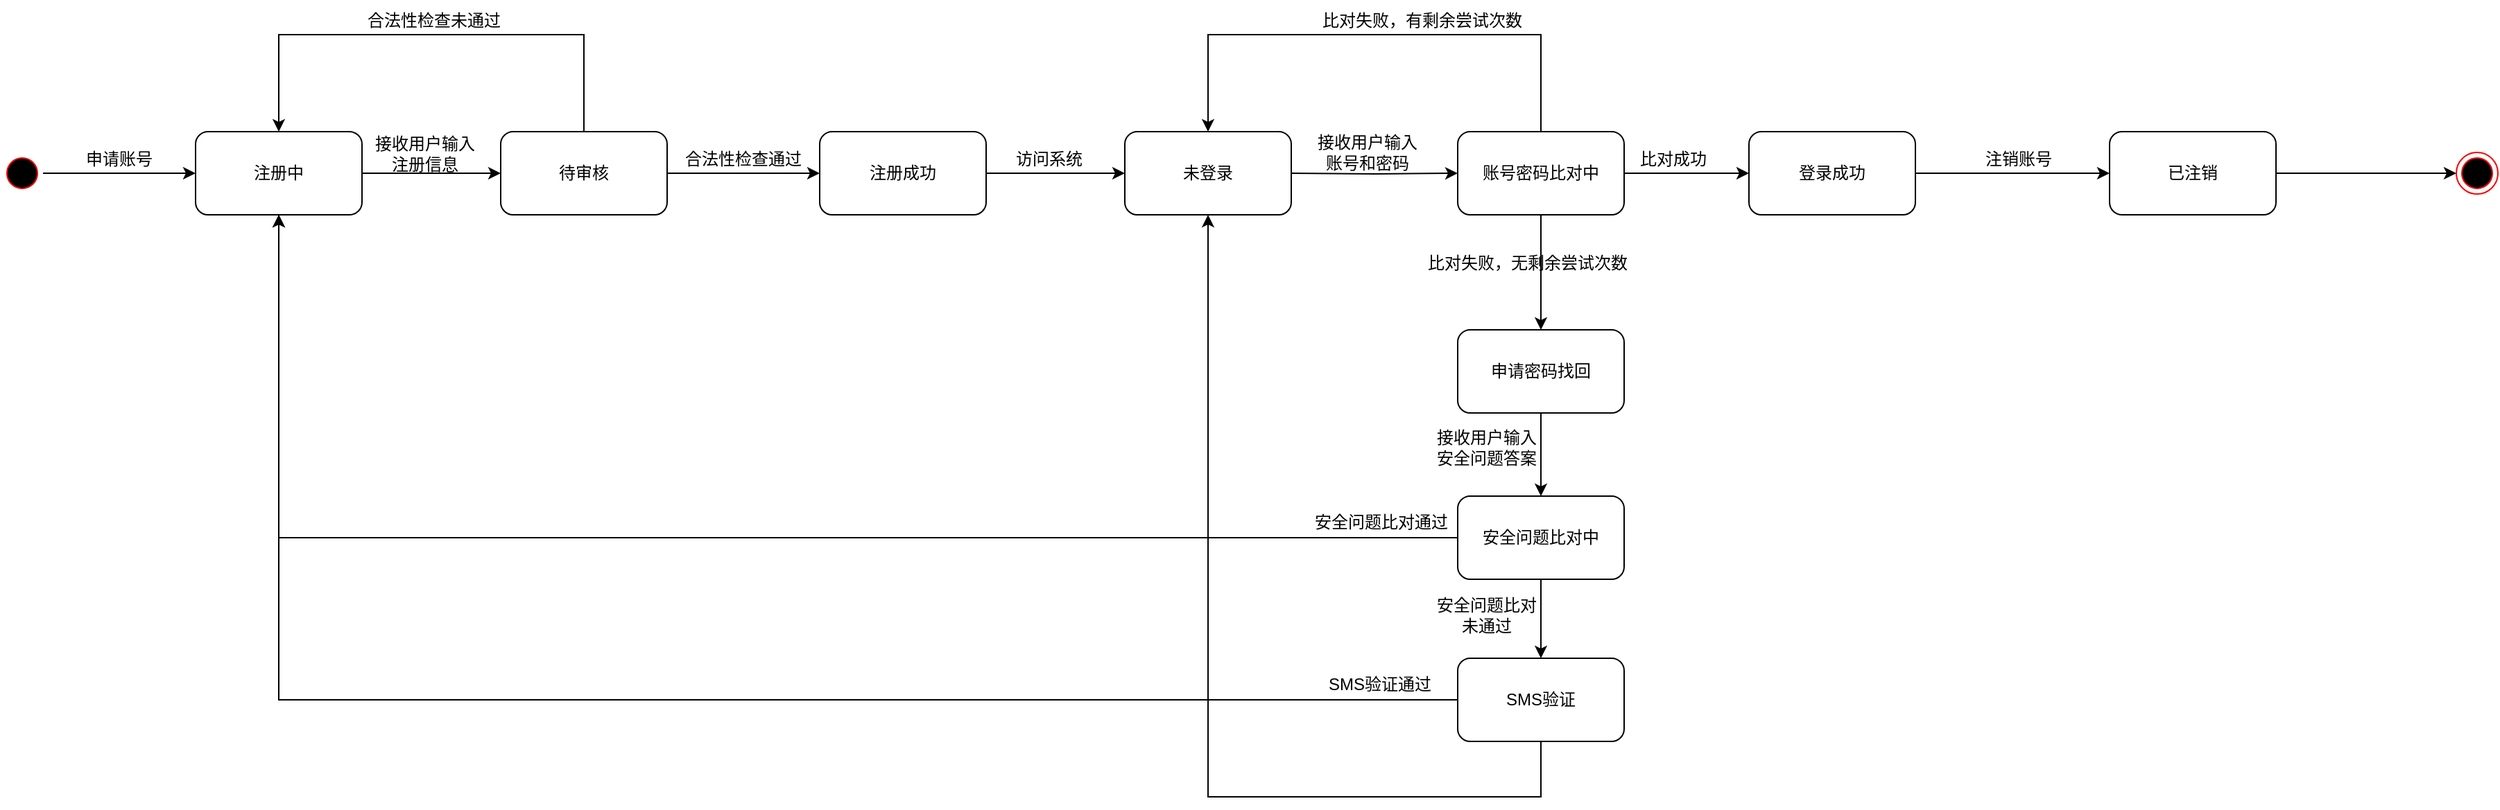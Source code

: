 <mxfile version="22.1.18" type="github">
  <diagram name="第 1 页" id="WLKe82YckZ-AthvR6e3o">
    <mxGraphModel dx="1481" dy="758" grid="1" gridSize="10" guides="1" tooltips="1" connect="1" arrows="1" fold="1" page="1" pageScale="1" pageWidth="827" pageHeight="1169" math="0" shadow="0">
      <root>
        <mxCell id="0" />
        <mxCell id="1" parent="0" />
        <mxCell id="-nO4xTUv9DtAdoL6QTUD-12" style="edgeStyle=orthogonalEdgeStyle;rounded=0;orthogonalLoop=1;jettySize=auto;html=1;entryX=0;entryY=0.5;entryDx=0;entryDy=0;" parent="1" source="-nO4xTUv9DtAdoL6QTUD-2" target="-nO4xTUv9DtAdoL6QTUD-11" edge="1">
          <mxGeometry relative="1" as="geometry" />
        </mxCell>
        <mxCell id="-nO4xTUv9DtAdoL6QTUD-2" value="注册中" style="rounded=1;whiteSpace=wrap;html=1;" parent="1" vertex="1">
          <mxGeometry x="190" y="270" width="120" height="60" as="geometry" />
        </mxCell>
        <mxCell id="-nO4xTUv9DtAdoL6QTUD-10" style="edgeStyle=orthogonalEdgeStyle;rounded=0;orthogonalLoop=1;jettySize=auto;html=1;" parent="1" source="-nO4xTUv9DtAdoL6QTUD-5" target="-nO4xTUv9DtAdoL6QTUD-2" edge="1">
          <mxGeometry relative="1" as="geometry" />
        </mxCell>
        <mxCell id="-nO4xTUv9DtAdoL6QTUD-5" value="" style="ellipse;html=1;shape=startState;fillColor=#000000;strokeColor=#ff0000;" parent="1" vertex="1">
          <mxGeometry x="50" y="285" width="30" height="30" as="geometry" />
        </mxCell>
        <mxCell id="-nO4xTUv9DtAdoL6QTUD-9" value="申请账号" style="text;html=1;strokeColor=none;fillColor=none;align=center;verticalAlign=middle;whiteSpace=wrap;rounded=0;" parent="1" vertex="1">
          <mxGeometry x="70" y="275" width="130" height="30" as="geometry" />
        </mxCell>
        <mxCell id="-nO4xTUv9DtAdoL6QTUD-19" style="edgeStyle=orthogonalEdgeStyle;rounded=0;orthogonalLoop=1;jettySize=auto;html=1;" parent="1" source="-nO4xTUv9DtAdoL6QTUD-11" target="-nO4xTUv9DtAdoL6QTUD-15" edge="1">
          <mxGeometry relative="1" as="geometry" />
        </mxCell>
        <mxCell id="c7W4a8QBwN7Kt888F0p5-2" style="edgeStyle=orthogonalEdgeStyle;rounded=0;orthogonalLoop=1;jettySize=auto;html=1;exitX=0.5;exitY=0;exitDx=0;exitDy=0;entryX=0.5;entryY=0;entryDx=0;entryDy=0;" parent="1" source="-nO4xTUv9DtAdoL6QTUD-11" target="-nO4xTUv9DtAdoL6QTUD-2" edge="1">
          <mxGeometry relative="1" as="geometry">
            <Array as="points">
              <mxPoint x="470" y="200" />
              <mxPoint x="250" y="200" />
            </Array>
          </mxGeometry>
        </mxCell>
        <mxCell id="-nO4xTUv9DtAdoL6QTUD-11" value="待审核" style="rounded=1;whiteSpace=wrap;html=1;" parent="1" vertex="1">
          <mxGeometry x="410" y="270" width="120" height="60" as="geometry" />
        </mxCell>
        <mxCell id="-nO4xTUv9DtAdoL6QTUD-13" value="接收用户输入&lt;br&gt;注册信息" style="text;html=1;align=center;verticalAlign=middle;resizable=0;points=[];autosize=1;strokeColor=none;fillColor=none;" parent="1" vertex="1">
          <mxGeometry x="305" y="266" width="100" height="40" as="geometry" />
        </mxCell>
        <mxCell id="-nO4xTUv9DtAdoL6QTUD-14" style="edgeStyle=orthogonalEdgeStyle;rounded=0;orthogonalLoop=1;jettySize=auto;html=1;entryX=0;entryY=0.5;entryDx=0;entryDy=0;" parent="1" source="-nO4xTUv9DtAdoL6QTUD-15" target="-nO4xTUv9DtAdoL6QTUD-17" edge="1">
          <mxGeometry relative="1" as="geometry" />
        </mxCell>
        <mxCell id="-nO4xTUv9DtAdoL6QTUD-15" value="注册成功" style="rounded=1;whiteSpace=wrap;html=1;" parent="1" vertex="1">
          <mxGeometry x="640" y="270" width="120" height="60" as="geometry" />
        </mxCell>
        <mxCell id="-nO4xTUv9DtAdoL6QTUD-17" value="未登录" style="rounded=1;whiteSpace=wrap;html=1;" parent="1" vertex="1">
          <mxGeometry x="860" y="270" width="120" height="60" as="geometry" />
        </mxCell>
        <mxCell id="-nO4xTUv9DtAdoL6QTUD-18" value="访问系统" style="text;html=1;align=center;verticalAlign=middle;resizable=0;points=[];autosize=1;strokeColor=none;fillColor=none;" parent="1" vertex="1">
          <mxGeometry x="770" y="275" width="70" height="30" as="geometry" />
        </mxCell>
        <mxCell id="-nO4xTUv9DtAdoL6QTUD-20" value="合法性检查通过" style="text;html=1;strokeColor=none;fillColor=none;align=center;verticalAlign=middle;whiteSpace=wrap;rounded=0;" parent="1" vertex="1">
          <mxGeometry x="520" y="275" width="130" height="30" as="geometry" />
        </mxCell>
        <mxCell id="-nO4xTUv9DtAdoL6QTUD-21" style="edgeStyle=orthogonalEdgeStyle;rounded=0;orthogonalLoop=1;jettySize=auto;html=1;" parent="1" target="-nO4xTUv9DtAdoL6QTUD-23" edge="1">
          <mxGeometry relative="1" as="geometry">
            <mxPoint x="980" y="300" as="sourcePoint" />
          </mxGeometry>
        </mxCell>
        <mxCell id="-nO4xTUv9DtAdoL6QTUD-22" style="edgeStyle=orthogonalEdgeStyle;rounded=0;orthogonalLoop=1;jettySize=auto;html=1;entryX=0;entryY=0.5;entryDx=0;entryDy=0;" parent="1" source="-nO4xTUv9DtAdoL6QTUD-23" target="-nO4xTUv9DtAdoL6QTUD-24" edge="1">
          <mxGeometry relative="1" as="geometry" />
        </mxCell>
        <mxCell id="c7W4a8QBwN7Kt888F0p5-9" style="edgeStyle=orthogonalEdgeStyle;rounded=0;orthogonalLoop=1;jettySize=auto;html=1;entryX=0.5;entryY=0;entryDx=0;entryDy=0;" parent="1" source="-nO4xTUv9DtAdoL6QTUD-23" target="-nO4xTUv9DtAdoL6QTUD-17" edge="1">
          <mxGeometry relative="1" as="geometry">
            <Array as="points">
              <mxPoint x="1160" y="200" />
              <mxPoint x="920" y="200" />
            </Array>
          </mxGeometry>
        </mxCell>
        <mxCell id="l6yJgwb1NW9B_2ungp-H-5" style="edgeStyle=orthogonalEdgeStyle;rounded=0;orthogonalLoop=1;jettySize=auto;html=1;entryX=0.5;entryY=0;entryDx=0;entryDy=0;" edge="1" parent="1" source="-nO4xTUv9DtAdoL6QTUD-23" target="c7W4a8QBwN7Kt888F0p5-11">
          <mxGeometry relative="1" as="geometry" />
        </mxCell>
        <mxCell id="-nO4xTUv9DtAdoL6QTUD-23" value="账号密码比对中" style="rounded=1;whiteSpace=wrap;html=1;" parent="1" vertex="1">
          <mxGeometry x="1100" y="270" width="120" height="60" as="geometry" />
        </mxCell>
        <mxCell id="l6yJgwb1NW9B_2ungp-H-33" style="edgeStyle=orthogonalEdgeStyle;rounded=0;orthogonalLoop=1;jettySize=auto;html=1;entryX=0;entryY=0.5;entryDx=0;entryDy=0;" edge="1" parent="1" source="-nO4xTUv9DtAdoL6QTUD-24" target="l6yJgwb1NW9B_2ungp-H-32">
          <mxGeometry relative="1" as="geometry" />
        </mxCell>
        <mxCell id="-nO4xTUv9DtAdoL6QTUD-24" value="登录成功" style="rounded=1;whiteSpace=wrap;html=1;" parent="1" vertex="1">
          <mxGeometry x="1310" y="270" width="120" height="60" as="geometry" />
        </mxCell>
        <mxCell id="-nO4xTUv9DtAdoL6QTUD-25" value="比对成功" style="text;html=1;align=center;verticalAlign=middle;resizable=0;points=[];autosize=1;strokeColor=none;fillColor=none;" parent="1" vertex="1">
          <mxGeometry x="1220" y="275" width="70" height="30" as="geometry" />
        </mxCell>
        <mxCell id="-nO4xTUv9DtAdoL6QTUD-26" value="接收用户输入&lt;br&gt;账号和密码" style="text;html=1;strokeColor=none;fillColor=none;align=center;verticalAlign=middle;whiteSpace=wrap;rounded=0;" parent="1" vertex="1">
          <mxGeometry x="970" y="270" width="130" height="30" as="geometry" />
        </mxCell>
        <mxCell id="c7W4a8QBwN7Kt888F0p5-3" value="合法性检查未通过" style="text;html=1;strokeColor=none;fillColor=none;align=center;verticalAlign=middle;whiteSpace=wrap;rounded=0;" parent="1" vertex="1">
          <mxGeometry x="287" y="175" width="150" height="30" as="geometry" />
        </mxCell>
        <mxCell id="c7W4a8QBwN7Kt888F0p5-8" value="比对失败，无剩余尝试次数" style="text;html=1;strokeColor=none;fillColor=none;align=center;verticalAlign=middle;whiteSpace=wrap;rounded=0;" parent="1" vertex="1">
          <mxGeometry x="1065.5" y="350" width="169" height="30" as="geometry" />
        </mxCell>
        <mxCell id="c7W4a8QBwN7Kt888F0p5-10" value="比对失败，有剩余尝试次数" style="text;html=1;strokeColor=none;fillColor=none;align=center;verticalAlign=middle;whiteSpace=wrap;rounded=0;" parent="1" vertex="1">
          <mxGeometry x="990" y="175" width="169" height="30" as="geometry" />
        </mxCell>
        <mxCell id="c7W4a8QBwN7Kt888F0p5-20" style="edgeStyle=orthogonalEdgeStyle;rounded=0;orthogonalLoop=1;jettySize=auto;html=1;" parent="1" source="c7W4a8QBwN7Kt888F0p5-11" target="c7W4a8QBwN7Kt888F0p5-19" edge="1">
          <mxGeometry relative="1" as="geometry" />
        </mxCell>
        <mxCell id="c7W4a8QBwN7Kt888F0p5-11" value="申请密码找回" style="rounded=1;whiteSpace=wrap;html=1;" parent="1" vertex="1">
          <mxGeometry x="1100" y="413" width="120" height="60" as="geometry" />
        </mxCell>
        <mxCell id="l6yJgwb1NW9B_2ungp-H-15" style="edgeStyle=orthogonalEdgeStyle;rounded=0;orthogonalLoop=1;jettySize=auto;html=1;exitX=0;exitY=0.5;exitDx=0;exitDy=0;entryX=0.5;entryY=1;entryDx=0;entryDy=0;" edge="1" parent="1" source="c7W4a8QBwN7Kt888F0p5-19" target="-nO4xTUv9DtAdoL6QTUD-2">
          <mxGeometry relative="1" as="geometry" />
        </mxCell>
        <mxCell id="l6yJgwb1NW9B_2ungp-H-18" style="edgeStyle=orthogonalEdgeStyle;rounded=0;orthogonalLoop=1;jettySize=auto;html=1;" edge="1" parent="1" source="c7W4a8QBwN7Kt888F0p5-19" target="l6yJgwb1NW9B_2ungp-H-17">
          <mxGeometry relative="1" as="geometry" />
        </mxCell>
        <mxCell id="c7W4a8QBwN7Kt888F0p5-19" value="安全问题比对中" style="rounded=1;whiteSpace=wrap;html=1;" parent="1" vertex="1">
          <mxGeometry x="1100" y="533" width="120" height="60" as="geometry" />
        </mxCell>
        <mxCell id="c7W4a8QBwN7Kt888F0p5-21" value="接收用户输入&lt;br&gt;安全问题答案" style="text;html=1;strokeColor=none;fillColor=none;align=center;verticalAlign=middle;whiteSpace=wrap;rounded=0;" parent="1" vertex="1">
          <mxGeometry x="1075.5" y="483" width="90" height="30" as="geometry" />
        </mxCell>
        <mxCell id="l6yJgwb1NW9B_2ungp-H-4" value="安全问题比对通过" style="text;html=1;strokeColor=none;fillColor=none;align=center;verticalAlign=middle;whiteSpace=wrap;rounded=0;" vertex="1" parent="1">
          <mxGeometry x="960" y="537" width="170" height="30" as="geometry" />
        </mxCell>
        <mxCell id="l6yJgwb1NW9B_2ungp-H-24" style="edgeStyle=orthogonalEdgeStyle;rounded=0;orthogonalLoop=1;jettySize=auto;html=1;entryX=0.5;entryY=1;entryDx=0;entryDy=0;" edge="1" parent="1" source="l6yJgwb1NW9B_2ungp-H-17" target="-nO4xTUv9DtAdoL6QTUD-2">
          <mxGeometry relative="1" as="geometry" />
        </mxCell>
        <mxCell id="l6yJgwb1NW9B_2ungp-H-41" style="edgeStyle=orthogonalEdgeStyle;rounded=0;orthogonalLoop=1;jettySize=auto;html=1;entryX=0.5;entryY=1;entryDx=0;entryDy=0;" edge="1" parent="1" source="l6yJgwb1NW9B_2ungp-H-17" target="-nO4xTUv9DtAdoL6QTUD-17">
          <mxGeometry relative="1" as="geometry">
            <Array as="points">
              <mxPoint x="1160" y="750" />
              <mxPoint x="920" y="750" />
            </Array>
          </mxGeometry>
        </mxCell>
        <mxCell id="l6yJgwb1NW9B_2ungp-H-17" value="SMS验证" style="rounded=1;whiteSpace=wrap;html=1;" vertex="1" parent="1">
          <mxGeometry x="1100" y="650" width="120" height="60" as="geometry" />
        </mxCell>
        <mxCell id="l6yJgwb1NW9B_2ungp-H-22" value="安全问题比对&lt;br&gt;未通过" style="text;html=1;strokeColor=none;fillColor=none;align=center;verticalAlign=middle;whiteSpace=wrap;rounded=0;" vertex="1" parent="1">
          <mxGeometry x="1035.5" y="604" width="170" height="30" as="geometry" />
        </mxCell>
        <mxCell id="l6yJgwb1NW9B_2ungp-H-25" value="SMS验证通过" style="text;html=1;strokeColor=none;fillColor=none;align=center;verticalAlign=middle;whiteSpace=wrap;rounded=0;" vertex="1" parent="1">
          <mxGeometry x="959" y="654" width="170" height="30" as="geometry" />
        </mxCell>
        <mxCell id="l6yJgwb1NW9B_2ungp-H-37" style="edgeStyle=orthogonalEdgeStyle;rounded=0;orthogonalLoop=1;jettySize=auto;html=1;entryX=0;entryY=0.5;entryDx=0;entryDy=0;" edge="1" parent="1" source="l6yJgwb1NW9B_2ungp-H-32" target="l6yJgwb1NW9B_2ungp-H-36">
          <mxGeometry relative="1" as="geometry" />
        </mxCell>
        <mxCell id="l6yJgwb1NW9B_2ungp-H-32" value="已注销" style="rounded=1;whiteSpace=wrap;html=1;" vertex="1" parent="1">
          <mxGeometry x="1570" y="270" width="120" height="60" as="geometry" />
        </mxCell>
        <mxCell id="l6yJgwb1NW9B_2ungp-H-34" value="注销账号" style="text;html=1;align=center;verticalAlign=middle;resizable=0;points=[];autosize=1;strokeColor=none;fillColor=none;" vertex="1" parent="1">
          <mxGeometry x="1469" y="275" width="70" height="30" as="geometry" />
        </mxCell>
        <mxCell id="l6yJgwb1NW9B_2ungp-H-36" value="" style="ellipse;html=1;shape=endState;fillColor=#000000;strokeColor=#ff0000;" vertex="1" parent="1">
          <mxGeometry x="1820" y="285" width="30" height="30" as="geometry" />
        </mxCell>
      </root>
    </mxGraphModel>
  </diagram>
</mxfile>
